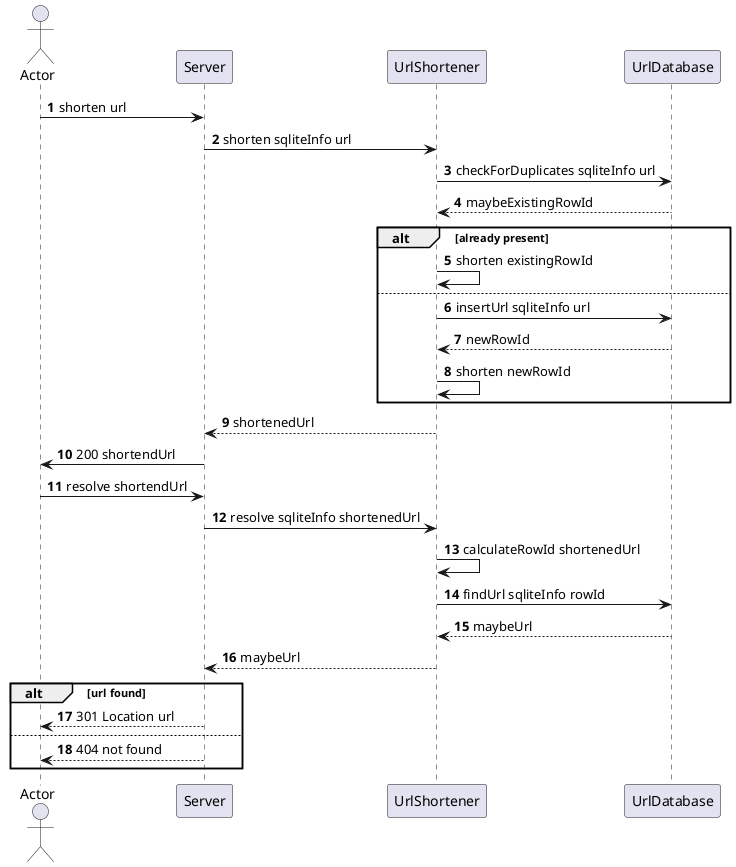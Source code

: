 @startuml
'https://plantuml.com/sequence-diagram

autonumber
actor Actor
participant Server
participant UrlShortener
participant UrlDatabase

Actor -> Server : shorten url
Server -> UrlShortener: shorten sqliteInfo url
UrlShortener -> UrlDatabase : checkForDuplicates sqliteInfo url
UrlDatabase --> UrlShortener : maybeExistingRowId

alt already present
UrlShortener -> UrlShortener : shorten existingRowId
else
UrlShortener -> UrlDatabase : insertUrl sqliteInfo url
UrlDatabase --> UrlShortener : newRowId
UrlShortener -> UrlShortener : shorten newRowId
end
UrlShortener --> Server : shortenedUrl
Server -> Actor : 200 shortendUrl

Actor -> Server : resolve shortendUrl
Server -> UrlShortener : resolve sqliteInfo shortenedUrl
UrlShortener -> UrlShortener : calculateRowId shortenedUrl
UrlShortener -> UrlDatabase : findUrl sqliteInfo rowId
UrlDatabase --> UrlShortener : maybeUrl
UrlShortener --> Server : maybeUrl
alt url found
  Server --> Actor : 301 Location url
else
  Server --> Actor : 404 not found
end
@enduml